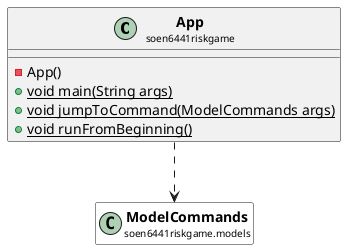 @startuml

skinparam svgLinkTarget _parent
skinparam linetype ortho
set namespaceSeparator none
class "<b><size:14>App</b>\n<size:10>soen6441riskgame" as soen6441riskgame.App  [[../soen6441riskgame/App.html{soen6441riskgame.App}]] {
-App()
{static} +void main(String args)
{static} +void jumpToCommand(ModelCommands args)
{static} +void runFromBeginning()
}


class "<b><size:14>ModelCommands</b>\n<size:10>soen6441riskgame.models" as soen6441riskgame.models.ModelCommands  [[../soen6441riskgame/models/ModelCommands.html{soen6441riskgame.models.ModelCommands}]] #white {
}

hide soen6441riskgame.models.ModelCommands fields
hide soen6441riskgame.models.ModelCommands methods

soen6441riskgame.App ..> soen6441riskgame.models.ModelCommands


@enduml
